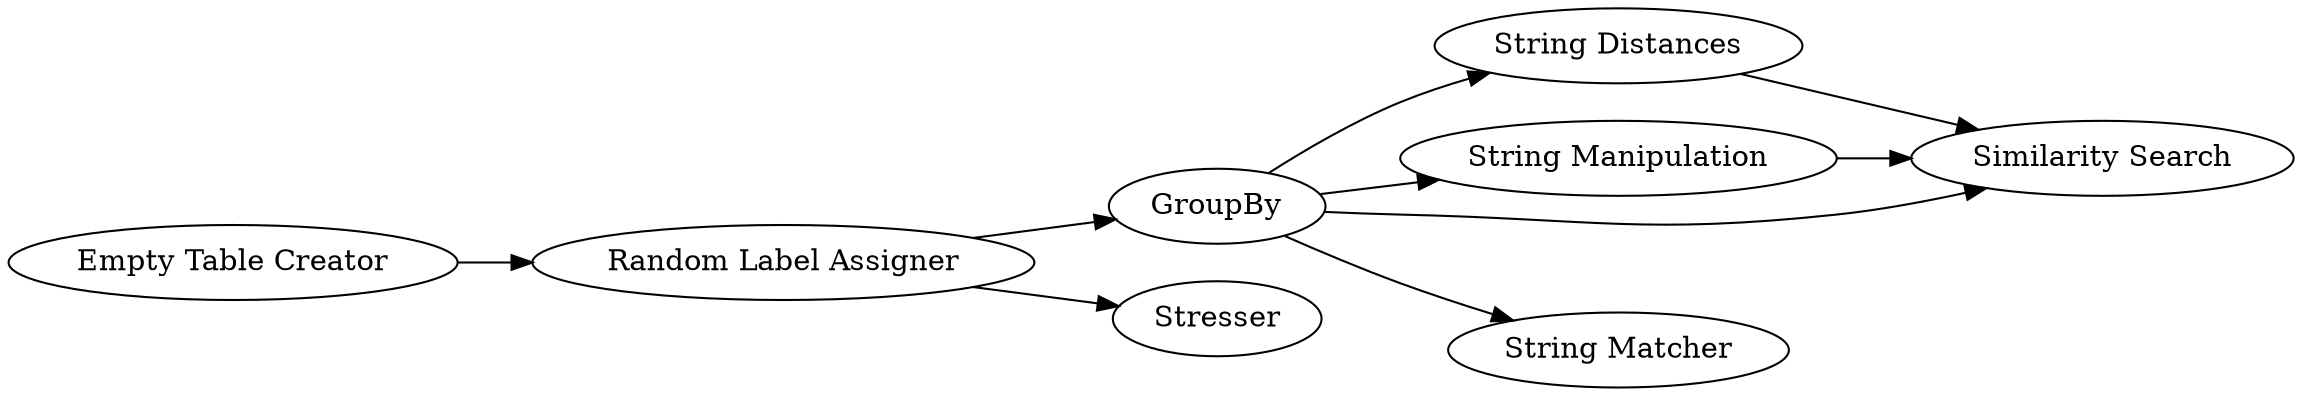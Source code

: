 digraph {
	4 -> 7
	5 -> 3
	10 -> 9
	5 -> 4
	1 -> 5
	4 -> 10
	7 -> 9
	4 -> 6
	4 -> 9
	5 [label="Random Label Assigner"]
	1 [label="Empty Table Creator"]
	7 [label="String Distances"]
	9 [label="Similarity Search"]
	4 [label=GroupBy]
	6 [label="String Matcher"]
	3 [label=Stresser]
	10 [label="String Manipulation"]
	rankdir=LR
}
